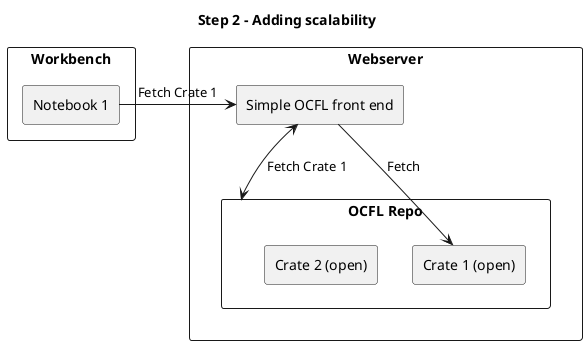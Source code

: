 
@startuml
Title: Step 2 - Adding scalability
rectangle Workbench {
rectangle "Notebook 1" as w1 {
}
}


rectangle Webserver {
rectangle "Simple OCFL front end" as ui {

}

rectangle "OCFL Repo" as ocfl {



rectangle "Crate 1 (open)" as c1 {
}
rectangle "Crate 2 (open)" as c2 {
}
}



}

w1 -> ui : Fetch Crate 1
ui <-> ocfl : Fetch Crate 1
ui --> c1 : Fetch
@enduml
